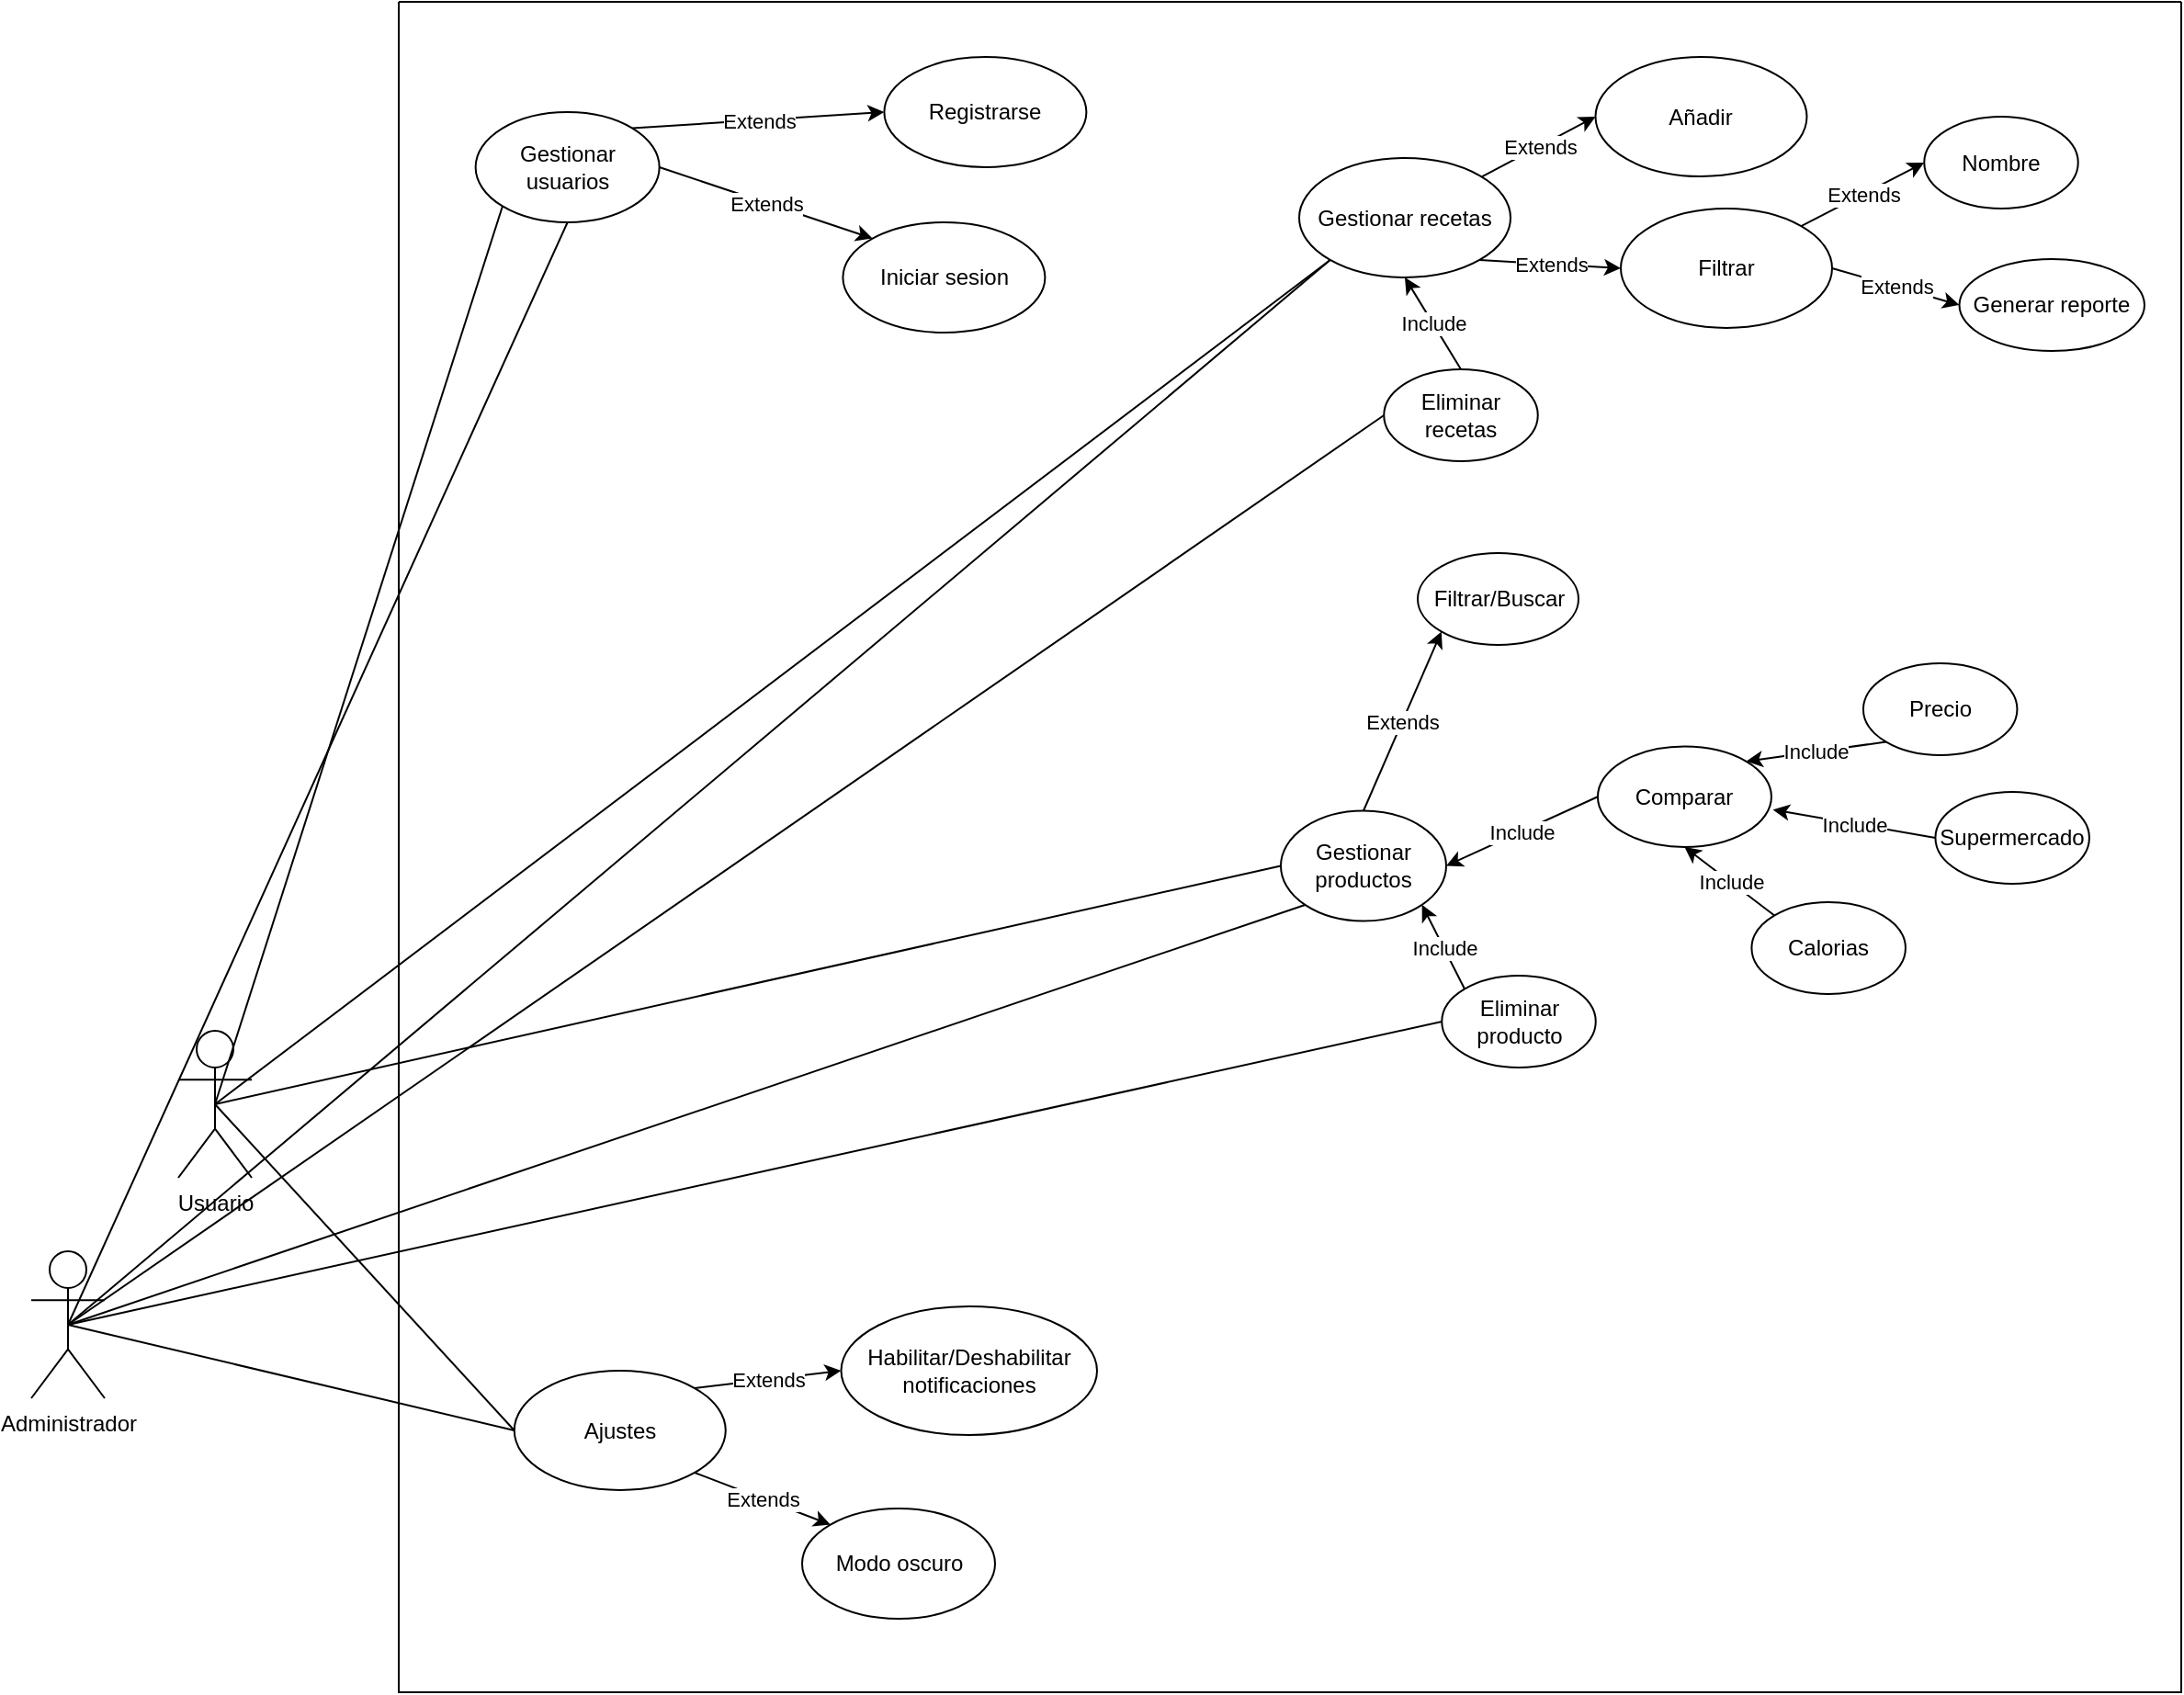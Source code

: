<mxfile version="26.1.1">
  <diagram name="digrama-casos-uso" id="cVmgFsg3Rx5wpn8s-_xm">
    <mxGraphModel dx="2449" dy="1594" grid="1" gridSize="10" guides="1" tooltips="1" connect="1" arrows="1" fold="1" page="0" pageScale="1" pageWidth="827" pageHeight="1169" math="0" shadow="0">
      <root>
        <mxCell id="0" />
        <mxCell id="1" parent="0" />
        <mxCell id="en6OQ1vkhQpd69jf1zTb-2" value="" style="swimlane;startSize=0;" parent="1" vertex="1">
          <mxGeometry x="200" y="-240" width="970" height="920" as="geometry" />
        </mxCell>
        <mxCell id="en6OQ1vkhQpd69jf1zTb-5" value="Gestionar productos" style="ellipse;whiteSpace=wrap;html=1;" parent="en6OQ1vkhQpd69jf1zTb-2" vertex="1">
          <mxGeometry x="480" y="440.25" width="90" height="60" as="geometry" />
        </mxCell>
        <mxCell id="en6OQ1vkhQpd69jf1zTb-7" value="Filtrar/Buscar" style="ellipse;whiteSpace=wrap;html=1;" parent="en6OQ1vkhQpd69jf1zTb-2" vertex="1">
          <mxGeometry x="554.5" y="300" width="87.5" height="50" as="geometry" />
        </mxCell>
        <mxCell id="en6OQ1vkhQpd69jf1zTb-23" value="Gestionar usuarios" style="ellipse;whiteSpace=wrap;html=1;" parent="en6OQ1vkhQpd69jf1zTb-2" vertex="1">
          <mxGeometry x="41.82" y="60" width="100" height="60" as="geometry" />
        </mxCell>
        <mxCell id="en6OQ1vkhQpd69jf1zTb-26" value="Registrarse" style="ellipse;whiteSpace=wrap;html=1;" parent="en6OQ1vkhQpd69jf1zTb-2" vertex="1">
          <mxGeometry x="264.2" y="30" width="110" height="60" as="geometry" />
        </mxCell>
        <mxCell id="KXxqBj54iLF5H491kml4-14" value="" style="endArrow=classic;html=1;rounded=0;exitX=0.5;exitY=0;exitDx=0;exitDy=0;entryX=0;entryY=1;entryDx=0;entryDy=0;" parent="en6OQ1vkhQpd69jf1zTb-2" source="en6OQ1vkhQpd69jf1zTb-5" target="en6OQ1vkhQpd69jf1zTb-7" edge="1">
          <mxGeometry relative="1" as="geometry">
            <mxPoint x="836.25" y="230.25" as="sourcePoint" />
            <mxPoint x="742.25" y="211.25" as="targetPoint" />
          </mxGeometry>
        </mxCell>
        <mxCell id="KXxqBj54iLF5H491kml4-15" value="Extends" style="edgeLabel;resizable=0;html=1;;align=center;verticalAlign=middle;" parent="KXxqBj54iLF5H491kml4-14" connectable="0" vertex="1">
          <mxGeometry relative="1" as="geometry" />
        </mxCell>
        <mxCell id="KXxqBj54iLF5H491kml4-97" value="Comparar" style="ellipse;whiteSpace=wrap;html=1;" parent="en6OQ1vkhQpd69jf1zTb-2" vertex="1">
          <mxGeometry x="652.47" y="405.25" width="94.5" height="54.75" as="geometry" />
        </mxCell>
        <mxCell id="KXxqBj54iLF5H491kml4-99" value="" style="endArrow=classic;html=1;rounded=0;exitX=0;exitY=0.5;exitDx=0;exitDy=0;entryX=1;entryY=0.5;entryDx=0;entryDy=0;" parent="en6OQ1vkhQpd69jf1zTb-2" source="KXxqBj54iLF5H491kml4-97" target="en6OQ1vkhQpd69jf1zTb-5" edge="1">
          <mxGeometry relative="1" as="geometry">
            <mxPoint x="836.25" y="230.25" as="sourcePoint" />
            <mxPoint x="742.25" y="211.25" as="targetPoint" />
          </mxGeometry>
        </mxCell>
        <mxCell id="KXxqBj54iLF5H491kml4-100" value="Include" style="edgeLabel;resizable=0;html=1;;align=center;verticalAlign=middle;" parent="KXxqBj54iLF5H491kml4-99" connectable="0" vertex="1">
          <mxGeometry relative="1" as="geometry" />
        </mxCell>
        <mxCell id="KXxqBj54iLF5H491kml4-109" value="Gestionar recetas" style="ellipse;whiteSpace=wrap;html=1;" parent="en6OQ1vkhQpd69jf1zTb-2" vertex="1">
          <mxGeometry x="490" y="85" width="115" height="65" as="geometry" />
        </mxCell>
        <mxCell id="KXxqBj54iLF5H491kml4-111" value="Añadir" style="ellipse;whiteSpace=wrap;html=1;" parent="en6OQ1vkhQpd69jf1zTb-2" vertex="1">
          <mxGeometry x="651.25" y="30" width="115" height="65" as="geometry" />
        </mxCell>
        <mxCell id="KXxqBj54iLF5H491kml4-112" value="Filtrar" style="ellipse;whiteSpace=wrap;html=1;" parent="en6OQ1vkhQpd69jf1zTb-2" vertex="1">
          <mxGeometry x="665" y="112.5" width="115" height="65" as="geometry" />
        </mxCell>
        <mxCell id="KXxqBj54iLF5H491kml4-113" value="" style="endArrow=classic;html=1;rounded=0;entryX=0;entryY=0.5;entryDx=0;entryDy=0;" parent="en6OQ1vkhQpd69jf1zTb-2" source="KXxqBj54iLF5H491kml4-109" target="KXxqBj54iLF5H491kml4-111" edge="1">
          <mxGeometry relative="1" as="geometry">
            <mxPoint x="1559" y="-494" as="sourcePoint" />
            <mxPoint x="1600" y="-445" as="targetPoint" />
          </mxGeometry>
        </mxCell>
        <mxCell id="KXxqBj54iLF5H491kml4-114" value="Extends" style="edgeLabel;resizable=0;html=1;;align=center;verticalAlign=middle;" parent="KXxqBj54iLF5H491kml4-113" connectable="0" vertex="1">
          <mxGeometry relative="1" as="geometry" />
        </mxCell>
        <mxCell id="KXxqBj54iLF5H491kml4-115" value="" style="endArrow=classic;html=1;rounded=0;entryX=0;entryY=0.5;entryDx=0;entryDy=0;exitX=1;exitY=1;exitDx=0;exitDy=0;" parent="en6OQ1vkhQpd69jf1zTb-2" source="KXxqBj54iLF5H491kml4-109" target="KXxqBj54iLF5H491kml4-112" edge="1">
          <mxGeometry relative="1" as="geometry">
            <mxPoint x="597" y="104" as="sourcePoint" />
            <mxPoint x="647" y="73" as="targetPoint" />
          </mxGeometry>
        </mxCell>
        <mxCell id="KXxqBj54iLF5H491kml4-116" value="Extends" style="edgeLabel;resizable=0;html=1;;align=center;verticalAlign=middle;" parent="KXxqBj54iLF5H491kml4-115" connectable="0" vertex="1">
          <mxGeometry relative="1" as="geometry" />
        </mxCell>
        <mxCell id="6ZiX3sD0n53-EVIy7DBn-104" value="Precio" style="ellipse;whiteSpace=wrap;html=1;" parent="en6OQ1vkhQpd69jf1zTb-2" vertex="1">
          <mxGeometry x="796.97" y="360" width="83.75" height="50" as="geometry" />
        </mxCell>
        <mxCell id="6ZiX3sD0n53-EVIy7DBn-105" value="Calorias" style="ellipse;whiteSpace=wrap;html=1;" parent="en6OQ1vkhQpd69jf1zTb-2" vertex="1">
          <mxGeometry x="736.22" y="490" width="83.75" height="50" as="geometry" />
        </mxCell>
        <mxCell id="6ZiX3sD0n53-EVIy7DBn-106" value="Supermercado" style="ellipse;whiteSpace=wrap;html=1;" parent="en6OQ1vkhQpd69jf1zTb-2" vertex="1">
          <mxGeometry x="836.22" y="430" width="83.75" height="50" as="geometry" />
        </mxCell>
        <mxCell id="6ZiX3sD0n53-EVIy7DBn-107" value="" style="endArrow=classic;html=1;rounded=0;exitX=0;exitY=1;exitDx=0;exitDy=0;entryX=1;entryY=0;entryDx=0;entryDy=0;" parent="en6OQ1vkhQpd69jf1zTb-2" source="6ZiX3sD0n53-EVIy7DBn-104" target="KXxqBj54iLF5H491kml4-97" edge="1">
          <mxGeometry relative="1" as="geometry">
            <mxPoint x="662.97" y="443" as="sourcePoint" />
            <mxPoint x="556.97" y="440" as="targetPoint" />
          </mxGeometry>
        </mxCell>
        <mxCell id="6ZiX3sD0n53-EVIy7DBn-108" value="Include" style="edgeLabel;resizable=0;html=1;;align=center;verticalAlign=middle;" parent="6ZiX3sD0n53-EVIy7DBn-107" connectable="0" vertex="1">
          <mxGeometry relative="1" as="geometry" />
        </mxCell>
        <mxCell id="6ZiX3sD0n53-EVIy7DBn-109" value="" style="endArrow=classic;html=1;rounded=0;exitX=0;exitY=0;exitDx=0;exitDy=0;entryX=0.5;entryY=1;entryDx=0;entryDy=0;" parent="en6OQ1vkhQpd69jf1zTb-2" source="6ZiX3sD0n53-EVIy7DBn-105" target="KXxqBj54iLF5H491kml4-97" edge="1">
          <mxGeometry relative="1" as="geometry">
            <mxPoint x="672.97" y="453" as="sourcePoint" />
            <mxPoint x="566.97" y="450" as="targetPoint" />
          </mxGeometry>
        </mxCell>
        <mxCell id="6ZiX3sD0n53-EVIy7DBn-110" value="Include" style="edgeLabel;resizable=0;html=1;;align=center;verticalAlign=middle;" parent="6ZiX3sD0n53-EVIy7DBn-109" connectable="0" vertex="1">
          <mxGeometry relative="1" as="geometry" />
        </mxCell>
        <mxCell id="6ZiX3sD0n53-EVIy7DBn-111" value="" style="endArrow=classic;html=1;rounded=0;exitX=0;exitY=0.5;exitDx=0;exitDy=0;entryX=1.009;entryY=0.629;entryDx=0;entryDy=0;entryPerimeter=0;" parent="en6OQ1vkhQpd69jf1zTb-2" source="6ZiX3sD0n53-EVIy7DBn-106" target="KXxqBj54iLF5H491kml4-97" edge="1">
          <mxGeometry relative="1" as="geometry">
            <mxPoint x="682.97" y="463" as="sourcePoint" />
            <mxPoint x="576.97" y="460" as="targetPoint" />
          </mxGeometry>
        </mxCell>
        <mxCell id="6ZiX3sD0n53-EVIy7DBn-112" value="Include" style="edgeLabel;resizable=0;html=1;;align=center;verticalAlign=middle;" parent="6ZiX3sD0n53-EVIy7DBn-111" connectable="0" vertex="1">
          <mxGeometry relative="1" as="geometry" />
        </mxCell>
        <mxCell id="6ZiX3sD0n53-EVIy7DBn-113" value="Nombre" style="ellipse;whiteSpace=wrap;html=1;" parent="en6OQ1vkhQpd69jf1zTb-2" vertex="1">
          <mxGeometry x="830.13" y="62.5" width="83.75" height="50" as="geometry" />
        </mxCell>
        <mxCell id="6ZiX3sD0n53-EVIy7DBn-114" value="" style="endArrow=classic;html=1;rounded=0;exitX=1;exitY=0;exitDx=0;exitDy=0;entryX=0;entryY=0.5;entryDx=0;entryDy=0;" parent="en6OQ1vkhQpd69jf1zTb-2" source="KXxqBj54iLF5H491kml4-112" target="6ZiX3sD0n53-EVIy7DBn-113" edge="1">
          <mxGeometry relative="1" as="geometry">
            <mxPoint x="685" y="-263" as="sourcePoint" />
            <mxPoint x="717" y="-310" as="targetPoint" />
          </mxGeometry>
        </mxCell>
        <mxCell id="6ZiX3sD0n53-EVIy7DBn-115" value="Extends" style="edgeLabel;resizable=0;html=1;;align=center;verticalAlign=middle;" parent="6ZiX3sD0n53-EVIy7DBn-114" connectable="0" vertex="1">
          <mxGeometry relative="1" as="geometry" />
        </mxCell>
        <mxCell id="6ZiX3sD0n53-EVIy7DBn-116" value="Generar reporte" style="ellipse;whiteSpace=wrap;html=1;" parent="en6OQ1vkhQpd69jf1zTb-2" vertex="1">
          <mxGeometry x="849.25" y="140" width="100.75" height="50" as="geometry" />
        </mxCell>
        <mxCell id="6ZiX3sD0n53-EVIy7DBn-117" value="" style="endArrow=classic;html=1;rounded=0;exitX=1;exitY=0.5;exitDx=0;exitDy=0;entryX=0;entryY=0.5;entryDx=0;entryDy=0;" parent="en6OQ1vkhQpd69jf1zTb-2" source="KXxqBj54iLF5H491kml4-112" target="6ZiX3sD0n53-EVIy7DBn-116" edge="1">
          <mxGeometry relative="1" as="geometry">
            <mxPoint x="773" y="132" as="sourcePoint" />
            <mxPoint x="840" y="98" as="targetPoint" />
          </mxGeometry>
        </mxCell>
        <mxCell id="6ZiX3sD0n53-EVIy7DBn-118" value="Extends" style="edgeLabel;resizable=0;html=1;;align=center;verticalAlign=middle;" parent="6ZiX3sD0n53-EVIy7DBn-117" connectable="0" vertex="1">
          <mxGeometry relative="1" as="geometry" />
        </mxCell>
        <mxCell id="6ZiX3sD0n53-EVIy7DBn-134" value="Ajustes" style="ellipse;whiteSpace=wrap;html=1;" parent="en6OQ1vkhQpd69jf1zTb-2" vertex="1">
          <mxGeometry x="62.88" y="745" width="115" height="65" as="geometry" />
        </mxCell>
        <mxCell id="6ZiX3sD0n53-EVIy7DBn-135" value="" style="endArrow=classic;html=1;rounded=0;exitX=1;exitY=0;exitDx=0;exitDy=0;entryX=0;entryY=0.5;entryDx=0;entryDy=0;" parent="en6OQ1vkhQpd69jf1zTb-2" source="6ZiX3sD0n53-EVIy7DBn-134" target="6ZiX3sD0n53-EVIy7DBn-140" edge="1">
          <mxGeometry relative="1" as="geometry">
            <mxPoint x="341.5" y="607" as="sourcePoint" />
            <mxPoint x="248.75" y="720" as="targetPoint" />
          </mxGeometry>
        </mxCell>
        <mxCell id="6ZiX3sD0n53-EVIy7DBn-136" value="Extends" style="edgeLabel;resizable=0;html=1;;align=center;verticalAlign=middle;" parent="6ZiX3sD0n53-EVIy7DBn-135" connectable="0" vertex="1">
          <mxGeometry relative="1" as="geometry" />
        </mxCell>
        <mxCell id="6ZiX3sD0n53-EVIy7DBn-137" value="Modo oscuro" style="ellipse;whiteSpace=wrap;html=1;" parent="en6OQ1vkhQpd69jf1zTb-2" vertex="1">
          <mxGeometry x="219.5" y="820" width="105" height="60" as="geometry" />
        </mxCell>
        <mxCell id="6ZiX3sD0n53-EVIy7DBn-140" value="Habilitar/Deshabilitar notificaciones" style="ellipse;whiteSpace=wrap;html=1;" parent="en6OQ1vkhQpd69jf1zTb-2" vertex="1">
          <mxGeometry x="240.75" y="710" width="139.25" height="70" as="geometry" />
        </mxCell>
        <mxCell id="6ZiX3sD0n53-EVIy7DBn-141" value="" style="endArrow=classic;html=1;rounded=0;exitX=1;exitY=1;exitDx=0;exitDy=0;entryX=0;entryY=0;entryDx=0;entryDy=0;" parent="en6OQ1vkhQpd69jf1zTb-2" source="6ZiX3sD0n53-EVIy7DBn-134" target="6ZiX3sD0n53-EVIy7DBn-137" edge="1">
          <mxGeometry relative="1" as="geometry">
            <mxPoint x="171" y="765" as="sourcePoint" />
            <mxPoint x="251" y="755" as="targetPoint" />
          </mxGeometry>
        </mxCell>
        <mxCell id="6ZiX3sD0n53-EVIy7DBn-142" value="Extends" style="edgeLabel;resizable=0;html=1;;align=center;verticalAlign=middle;" parent="6ZiX3sD0n53-EVIy7DBn-141" connectable="0" vertex="1">
          <mxGeometry relative="1" as="geometry" />
        </mxCell>
        <mxCell id="Ofv49Rzi-oCu-EAwM0o1-1" value="Iniciar sesion" style="ellipse;whiteSpace=wrap;html=1;" vertex="1" parent="en6OQ1vkhQpd69jf1zTb-2">
          <mxGeometry x="241.7" y="120" width="110" height="60" as="geometry" />
        </mxCell>
        <mxCell id="Ofv49Rzi-oCu-EAwM0o1-2" value="" style="endArrow=classic;html=1;rounded=0;entryX=0;entryY=0.5;entryDx=0;entryDy=0;exitX=1;exitY=0;exitDx=0;exitDy=0;" edge="1" parent="en6OQ1vkhQpd69jf1zTb-2" source="en6OQ1vkhQpd69jf1zTb-23" target="en6OQ1vkhQpd69jf1zTb-26">
          <mxGeometry relative="1" as="geometry">
            <mxPoint x="770.82" y="335" as="sourcePoint" />
            <mxPoint x="832.82" y="303" as="targetPoint" />
          </mxGeometry>
        </mxCell>
        <mxCell id="Ofv49Rzi-oCu-EAwM0o1-3" value="Extends" style="edgeLabel;resizable=0;html=1;;align=center;verticalAlign=middle;" connectable="0" vertex="1" parent="Ofv49Rzi-oCu-EAwM0o1-2">
          <mxGeometry relative="1" as="geometry" />
        </mxCell>
        <mxCell id="Ofv49Rzi-oCu-EAwM0o1-4" value="" style="endArrow=classic;html=1;rounded=0;entryX=0;entryY=0;entryDx=0;entryDy=0;exitX=1;exitY=0.5;exitDx=0;exitDy=0;" edge="1" parent="en6OQ1vkhQpd69jf1zTb-2" source="en6OQ1vkhQpd69jf1zTb-23" target="Ofv49Rzi-oCu-EAwM0o1-1">
          <mxGeometry relative="1" as="geometry">
            <mxPoint x="101.82" y="130" as="sourcePoint" />
            <mxPoint x="147.82" y="91" as="targetPoint" />
          </mxGeometry>
        </mxCell>
        <mxCell id="Ofv49Rzi-oCu-EAwM0o1-5" value="Extends" style="edgeLabel;resizable=0;html=1;;align=center;verticalAlign=middle;" connectable="0" vertex="1" parent="Ofv49Rzi-oCu-EAwM0o1-4">
          <mxGeometry relative="1" as="geometry" />
        </mxCell>
        <mxCell id="Ofv49Rzi-oCu-EAwM0o1-6" value="Eliminar producto" style="ellipse;whiteSpace=wrap;html=1;" vertex="1" parent="en6OQ1vkhQpd69jf1zTb-2">
          <mxGeometry x="567.63" y="530" width="83.75" height="50" as="geometry" />
        </mxCell>
        <mxCell id="Ofv49Rzi-oCu-EAwM0o1-9" value="" style="endArrow=classic;html=1;rounded=0;exitX=0;exitY=0;exitDx=0;exitDy=0;entryX=1;entryY=1;entryDx=0;entryDy=0;" edge="1" parent="en6OQ1vkhQpd69jf1zTb-2" source="Ofv49Rzi-oCu-EAwM0o1-6" target="en6OQ1vkhQpd69jf1zTb-5">
          <mxGeometry relative="1" as="geometry">
            <mxPoint x="662.12" y="443" as="sourcePoint" />
            <mxPoint x="580.12" y="480" as="targetPoint" />
          </mxGeometry>
        </mxCell>
        <mxCell id="Ofv49Rzi-oCu-EAwM0o1-10" value="Include" style="edgeLabel;resizable=0;html=1;;align=center;verticalAlign=middle;" connectable="0" vertex="1" parent="Ofv49Rzi-oCu-EAwM0o1-9">
          <mxGeometry relative="1" as="geometry" />
        </mxCell>
        <mxCell id="Ofv49Rzi-oCu-EAwM0o1-11" value="Eliminar recetas" style="ellipse;whiteSpace=wrap;html=1;" vertex="1" parent="en6OQ1vkhQpd69jf1zTb-2">
          <mxGeometry x="536.13" y="200" width="83.75" height="50" as="geometry" />
        </mxCell>
        <mxCell id="Ofv49Rzi-oCu-EAwM0o1-12" value="" style="endArrow=classic;html=1;rounded=0;exitX=0.5;exitY=0;exitDx=0;exitDy=0;entryX=0.5;entryY=1;entryDx=0;entryDy=0;" edge="1" parent="en6OQ1vkhQpd69jf1zTb-2" source="Ofv49Rzi-oCu-EAwM0o1-11" target="KXxqBj54iLF5H491kml4-109">
          <mxGeometry relative="1" as="geometry">
            <mxPoint x="678" y="537" as="sourcePoint" />
            <mxPoint x="655" y="491" as="targetPoint" />
          </mxGeometry>
        </mxCell>
        <mxCell id="Ofv49Rzi-oCu-EAwM0o1-13" value="Include" style="edgeLabel;resizable=0;html=1;;align=center;verticalAlign=middle;" connectable="0" vertex="1" parent="Ofv49Rzi-oCu-EAwM0o1-12">
          <mxGeometry relative="1" as="geometry" />
        </mxCell>
        <mxCell id="en6OQ1vkhQpd69jf1zTb-3" value="Usuario" style="shape=umlActor;verticalLabelPosition=bottom;verticalAlign=top;html=1;outlineConnect=0;" parent="1" vertex="1">
          <mxGeometry x="80" y="320" width="40" height="80" as="geometry" />
        </mxCell>
        <mxCell id="en6OQ1vkhQpd69jf1zTb-4" value="Administrador" style="shape=umlActor;verticalLabelPosition=bottom;verticalAlign=top;html=1;outlineConnect=0;" parent="1" vertex="1">
          <mxGeometry y="440" width="40" height="80" as="geometry" />
        </mxCell>
        <mxCell id="en6OQ1vkhQpd69jf1zTb-8" value="" style="endArrow=none;html=1;rounded=0;exitX=0.5;exitY=0.5;exitDx=0;exitDy=0;exitPerimeter=0;entryX=0;entryY=0.5;entryDx=0;entryDy=0;" parent="1" source="en6OQ1vkhQpd69jf1zTb-3" target="en6OQ1vkhQpd69jf1zTb-5" edge="1">
          <mxGeometry width="50" height="50" relative="1" as="geometry">
            <mxPoint x="560" y="430" as="sourcePoint" />
            <mxPoint x="610" y="380" as="targetPoint" />
          </mxGeometry>
        </mxCell>
        <mxCell id="en6OQ1vkhQpd69jf1zTb-24" value="" style="endArrow=none;html=1;rounded=0;exitX=0.5;exitY=0.5;exitDx=0;exitDy=0;exitPerimeter=0;entryX=0;entryY=1;entryDx=0;entryDy=0;" parent="1" source="en6OQ1vkhQpd69jf1zTb-3" target="en6OQ1vkhQpd69jf1zTb-23" edge="1">
          <mxGeometry width="50" height="50" relative="1" as="geometry">
            <mxPoint x="460" y="540" as="sourcePoint" />
            <mxPoint x="510" y="490" as="targetPoint" />
          </mxGeometry>
        </mxCell>
        <mxCell id="KXxqBj54iLF5H491kml4-110" value="" style="endArrow=none;html=1;rounded=0;exitX=0.5;exitY=0.5;exitDx=0;exitDy=0;exitPerimeter=0;entryX=0;entryY=1;entryDx=0;entryDy=0;" parent="1" source="en6OQ1vkhQpd69jf1zTb-3" target="KXxqBj54iLF5H491kml4-109" edge="1">
          <mxGeometry width="50" height="50" relative="1" as="geometry">
            <mxPoint x="110" y="370" as="sourcePoint" />
            <mxPoint x="275" y="363" as="targetPoint" />
          </mxGeometry>
        </mxCell>
        <mxCell id="6ZiX3sD0n53-EVIy7DBn-143" value="" style="endArrow=none;html=1;rounded=0;entryX=0;entryY=0.5;entryDx=0;entryDy=0;" parent="1" target="6ZiX3sD0n53-EVIy7DBn-134" edge="1">
          <mxGeometry width="50" height="50" relative="1" as="geometry">
            <mxPoint x="100" y="360" as="sourcePoint" />
            <mxPoint x="309" y="979" as="targetPoint" />
          </mxGeometry>
        </mxCell>
        <mxCell id="Ofv49Rzi-oCu-EAwM0o1-8" value="" style="endArrow=none;html=1;rounded=0;exitX=0.5;exitY=0.5;exitDx=0;exitDy=0;exitPerimeter=0;entryX=0;entryY=0.5;entryDx=0;entryDy=0;" edge="1" parent="1" source="en6OQ1vkhQpd69jf1zTb-4" target="Ofv49Rzi-oCu-EAwM0o1-6">
          <mxGeometry width="50" height="50" relative="1" as="geometry">
            <mxPoint x="110" y="370" as="sourcePoint" />
            <mxPoint x="408" y="550" as="targetPoint" />
          </mxGeometry>
        </mxCell>
        <mxCell id="Ofv49Rzi-oCu-EAwM0o1-14" value="" style="endArrow=none;html=1;rounded=0;exitX=0.5;exitY=0.5;exitDx=0;exitDy=0;exitPerimeter=0;entryX=0;entryY=0.5;entryDx=0;entryDy=0;" edge="1" parent="1" source="en6OQ1vkhQpd69jf1zTb-4" target="Ofv49Rzi-oCu-EAwM0o1-11">
          <mxGeometry width="50" height="50" relative="1" as="geometry">
            <mxPoint x="30" y="490" as="sourcePoint" />
            <mxPoint x="496" y="635" as="targetPoint" />
          </mxGeometry>
        </mxCell>
        <mxCell id="Ofv49Rzi-oCu-EAwM0o1-15" value="" style="endArrow=none;html=1;rounded=0;exitX=0.5;exitY=0.5;exitDx=0;exitDy=0;exitPerimeter=0;entryX=0.5;entryY=1;entryDx=0;entryDy=0;" edge="1" parent="1" source="en6OQ1vkhQpd69jf1zTb-4" target="en6OQ1vkhQpd69jf1zTb-23">
          <mxGeometry width="50" height="50" relative="1" as="geometry">
            <mxPoint x="110" y="370" as="sourcePoint" />
            <mxPoint x="266" y="-119" as="targetPoint" />
          </mxGeometry>
        </mxCell>
        <mxCell id="Ofv49Rzi-oCu-EAwM0o1-16" value="" style="endArrow=none;html=1;rounded=0;exitX=0.5;exitY=0.5;exitDx=0;exitDy=0;exitPerimeter=0;entryX=0;entryY=0.5;entryDx=0;entryDy=0;" edge="1" parent="1" source="en6OQ1vkhQpd69jf1zTb-4" target="6ZiX3sD0n53-EVIy7DBn-134">
          <mxGeometry width="50" height="50" relative="1" as="geometry">
            <mxPoint x="30" y="490" as="sourcePoint" />
            <mxPoint x="778" y="325" as="targetPoint" />
          </mxGeometry>
        </mxCell>
        <mxCell id="Ofv49Rzi-oCu-EAwM0o1-17" value="" style="endArrow=none;html=1;rounded=0;exitX=0.5;exitY=0.5;exitDx=0;exitDy=0;exitPerimeter=0;entryX=0;entryY=1;entryDx=0;entryDy=0;" edge="1" parent="1" source="en6OQ1vkhQpd69jf1zTb-4" target="KXxqBj54iLF5H491kml4-109">
          <mxGeometry width="50" height="50" relative="1" as="geometry">
            <mxPoint x="30" y="490" as="sourcePoint" />
            <mxPoint x="273" y="548" as="targetPoint" />
          </mxGeometry>
        </mxCell>
        <mxCell id="Ofv49Rzi-oCu-EAwM0o1-18" value="" style="endArrow=none;html=1;rounded=0;exitX=0.5;exitY=0.5;exitDx=0;exitDy=0;exitPerimeter=0;entryX=0;entryY=1;entryDx=0;entryDy=0;" edge="1" parent="1" source="en6OQ1vkhQpd69jf1zTb-4" target="en6OQ1vkhQpd69jf1zTb-5">
          <mxGeometry width="50" height="50" relative="1" as="geometry">
            <mxPoint x="110" y="370" as="sourcePoint" />
            <mxPoint x="690" y="240" as="targetPoint" />
          </mxGeometry>
        </mxCell>
      </root>
    </mxGraphModel>
  </diagram>
</mxfile>
